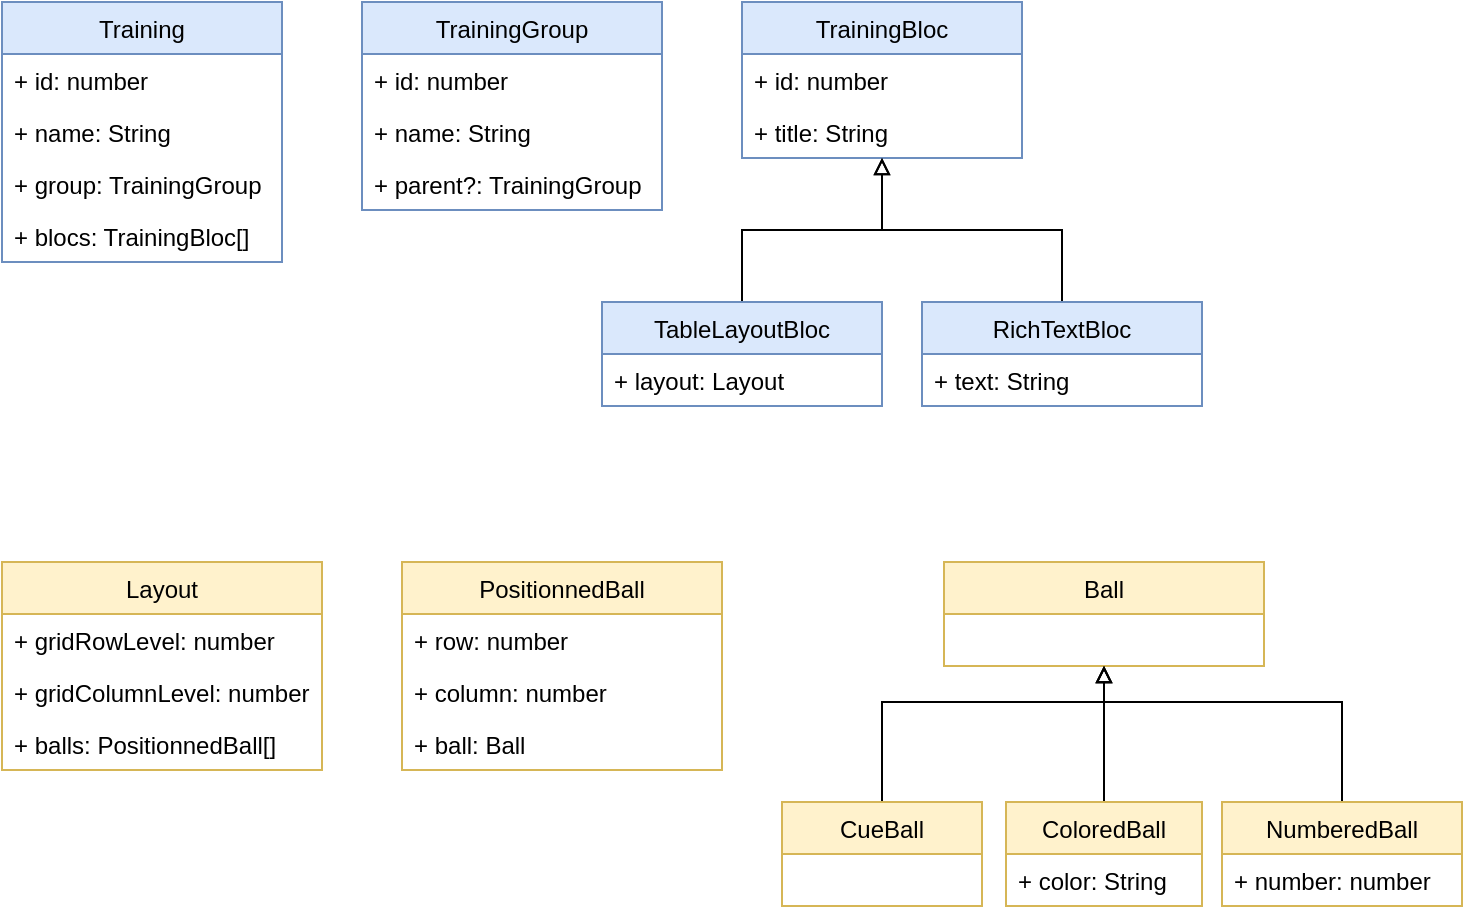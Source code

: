 <mxfile version="17.4.5" type="github">
  <diagram id="C5RBs43oDa-KdzZeNtuy" name="Page-1">
    <mxGraphModel dx="2062" dy="1114" grid="1" gridSize="10" guides="1" tooltips="1" connect="1" arrows="1" fold="1" page="1" pageScale="1" pageWidth="827" pageHeight="1169" math="0" shadow="0">
      <root>
        <mxCell id="WIyWlLk6GJQsqaUBKTNV-0" />
        <mxCell id="WIyWlLk6GJQsqaUBKTNV-1" parent="WIyWlLk6GJQsqaUBKTNV-0" />
        <mxCell id="wwJe6B4p9SqzF5om7poR-0" value="Training" style="swimlane;fontStyle=0;childLayout=stackLayout;horizontal=1;startSize=26;fillColor=#dae8fc;horizontalStack=0;resizeParent=1;resizeParentMax=0;resizeLast=0;collapsible=1;marginBottom=0;strokeColor=#6c8ebf;" vertex="1" parent="WIyWlLk6GJQsqaUBKTNV-1">
          <mxGeometry x="40" y="40" width="140" height="130" as="geometry" />
        </mxCell>
        <mxCell id="wwJe6B4p9SqzF5om7poR-1" value="+ id: number" style="text;strokeColor=none;fillColor=none;align=left;verticalAlign=top;spacingLeft=4;spacingRight=4;overflow=hidden;rotatable=0;points=[[0,0.5],[1,0.5]];portConstraint=eastwest;" vertex="1" parent="wwJe6B4p9SqzF5om7poR-0">
          <mxGeometry y="26" width="140" height="26" as="geometry" />
        </mxCell>
        <mxCell id="wwJe6B4p9SqzF5om7poR-2" value="+ name: String" style="text;strokeColor=none;fillColor=none;align=left;verticalAlign=top;spacingLeft=4;spacingRight=4;overflow=hidden;rotatable=0;points=[[0,0.5],[1,0.5]];portConstraint=eastwest;" vertex="1" parent="wwJe6B4p9SqzF5om7poR-0">
          <mxGeometry y="52" width="140" height="26" as="geometry" />
        </mxCell>
        <mxCell id="wwJe6B4p9SqzF5om7poR-47" value="+ group: TrainingGroup" style="text;strokeColor=none;fillColor=none;align=left;verticalAlign=top;spacingLeft=4;spacingRight=4;overflow=hidden;rotatable=0;points=[[0,0.5],[1,0.5]];portConstraint=eastwest;" vertex="1" parent="wwJe6B4p9SqzF5om7poR-0">
          <mxGeometry y="78" width="140" height="26" as="geometry" />
        </mxCell>
        <mxCell id="wwJe6B4p9SqzF5om7poR-3" value="+ blocs: TrainingBloc[]" style="text;strokeColor=none;fillColor=none;align=left;verticalAlign=top;spacingLeft=4;spacingRight=4;overflow=hidden;rotatable=0;points=[[0,0.5],[1,0.5]];portConstraint=eastwest;" vertex="1" parent="wwJe6B4p9SqzF5om7poR-0">
          <mxGeometry y="104" width="140" height="26" as="geometry" />
        </mxCell>
        <mxCell id="wwJe6B4p9SqzF5om7poR-4" value="TrainingBloc" style="swimlane;fontStyle=0;childLayout=stackLayout;horizontal=1;startSize=26;fillColor=#dae8fc;horizontalStack=0;resizeParent=1;resizeParentMax=0;resizeLast=0;collapsible=1;marginBottom=0;strokeColor=#6c8ebf;" vertex="1" parent="WIyWlLk6GJQsqaUBKTNV-1">
          <mxGeometry x="410" y="40" width="140" height="78" as="geometry" />
        </mxCell>
        <mxCell id="wwJe6B4p9SqzF5om7poR-9" value="+ id: number" style="text;strokeColor=none;fillColor=none;align=left;verticalAlign=top;spacingLeft=4;spacingRight=4;overflow=hidden;rotatable=0;points=[[0,0.5],[1,0.5]];portConstraint=eastwest;" vertex="1" parent="wwJe6B4p9SqzF5om7poR-4">
          <mxGeometry y="26" width="140" height="26" as="geometry" />
        </mxCell>
        <mxCell id="wwJe6B4p9SqzF5om7poR-13" value="+ title: String" style="text;strokeColor=none;fillColor=none;align=left;verticalAlign=top;spacingLeft=4;spacingRight=4;overflow=hidden;rotatable=0;points=[[0,0.5],[1,0.5]];portConstraint=eastwest;" vertex="1" parent="wwJe6B4p9SqzF5om7poR-4">
          <mxGeometry y="52" width="140" height="26" as="geometry" />
        </mxCell>
        <mxCell id="wwJe6B4p9SqzF5om7poR-12" style="edgeStyle=orthogonalEdgeStyle;rounded=0;orthogonalLoop=1;jettySize=auto;html=1;endArrow=block;endFill=0;" edge="1" parent="WIyWlLk6GJQsqaUBKTNV-1" source="wwJe6B4p9SqzF5om7poR-8" target="wwJe6B4p9SqzF5om7poR-4">
          <mxGeometry relative="1" as="geometry" />
        </mxCell>
        <mxCell id="wwJe6B4p9SqzF5om7poR-8" value="TableLayoutBloc" style="swimlane;fontStyle=0;childLayout=stackLayout;horizontal=1;startSize=26;fillColor=#dae8fc;horizontalStack=0;resizeParent=1;resizeParentMax=0;resizeLast=0;collapsible=1;marginBottom=0;strokeColor=#6c8ebf;" vertex="1" parent="WIyWlLk6GJQsqaUBKTNV-1">
          <mxGeometry x="340" y="190" width="140" height="52" as="geometry" />
        </mxCell>
        <mxCell id="wwJe6B4p9SqzF5om7poR-10" value="+ layout: Layout" style="text;strokeColor=none;fillColor=none;align=left;verticalAlign=top;spacingLeft=4;spacingRight=4;overflow=hidden;rotatable=0;points=[[0,0.5],[1,0.5]];portConstraint=eastwest;" vertex="1" parent="wwJe6B4p9SqzF5om7poR-8">
          <mxGeometry y="26" width="140" height="26" as="geometry" />
        </mxCell>
        <mxCell id="wwJe6B4p9SqzF5om7poR-16" style="edgeStyle=orthogonalEdgeStyle;rounded=0;orthogonalLoop=1;jettySize=auto;html=1;endArrow=block;endFill=0;" edge="1" parent="WIyWlLk6GJQsqaUBKTNV-1" source="wwJe6B4p9SqzF5om7poR-14" target="wwJe6B4p9SqzF5om7poR-4">
          <mxGeometry relative="1" as="geometry" />
        </mxCell>
        <mxCell id="wwJe6B4p9SqzF5om7poR-14" value="RichTextBloc" style="swimlane;fontStyle=0;childLayout=stackLayout;horizontal=1;startSize=26;fillColor=#dae8fc;horizontalStack=0;resizeParent=1;resizeParentMax=0;resizeLast=0;collapsible=1;marginBottom=0;strokeColor=#6c8ebf;" vertex="1" parent="WIyWlLk6GJQsqaUBKTNV-1">
          <mxGeometry x="500" y="190" width="140" height="52" as="geometry" />
        </mxCell>
        <mxCell id="wwJe6B4p9SqzF5om7poR-15" value="+ text: String" style="text;strokeColor=none;fillColor=none;align=left;verticalAlign=top;spacingLeft=4;spacingRight=4;overflow=hidden;rotatable=0;points=[[0,0.5],[1,0.5]];portConstraint=eastwest;" vertex="1" parent="wwJe6B4p9SqzF5om7poR-14">
          <mxGeometry y="26" width="140" height="26" as="geometry" />
        </mxCell>
        <mxCell id="wwJe6B4p9SqzF5om7poR-17" value="Layout" style="swimlane;fontStyle=0;childLayout=stackLayout;horizontal=1;startSize=26;fillColor=#fff2cc;horizontalStack=0;resizeParent=1;resizeParentMax=0;resizeLast=0;collapsible=1;marginBottom=0;strokeColor=#d6b656;" vertex="1" parent="WIyWlLk6GJQsqaUBKTNV-1">
          <mxGeometry x="40" y="320" width="160" height="104" as="geometry" />
        </mxCell>
        <mxCell id="wwJe6B4p9SqzF5om7poR-18" value="+ gridRowLevel: number" style="text;strokeColor=none;fillColor=none;align=left;verticalAlign=top;spacingLeft=4;spacingRight=4;overflow=hidden;rotatable=0;points=[[0,0.5],[1,0.5]];portConstraint=eastwest;" vertex="1" parent="wwJe6B4p9SqzF5om7poR-17">
          <mxGeometry y="26" width="160" height="26" as="geometry" />
        </mxCell>
        <mxCell id="wwJe6B4p9SqzF5om7poR-19" value="+ gridColumnLevel: number" style="text;strokeColor=none;fillColor=none;align=left;verticalAlign=top;spacingLeft=4;spacingRight=4;overflow=hidden;rotatable=0;points=[[0,0.5],[1,0.5]];portConstraint=eastwest;" vertex="1" parent="wwJe6B4p9SqzF5om7poR-17">
          <mxGeometry y="52" width="160" height="26" as="geometry" />
        </mxCell>
        <mxCell id="wwJe6B4p9SqzF5om7poR-23" value="+ balls: PositionnedBall[]" style="text;strokeColor=none;fillColor=none;align=left;verticalAlign=top;spacingLeft=4;spacingRight=4;overflow=hidden;rotatable=0;points=[[0,0.5],[1,0.5]];portConstraint=eastwest;" vertex="1" parent="wwJe6B4p9SqzF5om7poR-17">
          <mxGeometry y="78" width="160" height="26" as="geometry" />
        </mxCell>
        <mxCell id="wwJe6B4p9SqzF5om7poR-20" value="PositionnedBall" style="swimlane;fontStyle=0;childLayout=stackLayout;horizontal=1;startSize=26;fillColor=#fff2cc;horizontalStack=0;resizeParent=1;resizeParentMax=0;resizeLast=0;collapsible=1;marginBottom=0;strokeColor=#d6b656;" vertex="1" parent="WIyWlLk6GJQsqaUBKTNV-1">
          <mxGeometry x="240" y="320" width="160" height="104" as="geometry" />
        </mxCell>
        <mxCell id="wwJe6B4p9SqzF5om7poR-21" value="+ row: number" style="text;strokeColor=none;fillColor=none;align=left;verticalAlign=top;spacingLeft=4;spacingRight=4;overflow=hidden;rotatable=0;points=[[0,0.5],[1,0.5]];portConstraint=eastwest;" vertex="1" parent="wwJe6B4p9SqzF5om7poR-20">
          <mxGeometry y="26" width="160" height="26" as="geometry" />
        </mxCell>
        <mxCell id="wwJe6B4p9SqzF5om7poR-22" value="+ column: number" style="text;strokeColor=none;fillColor=none;align=left;verticalAlign=top;spacingLeft=4;spacingRight=4;overflow=hidden;rotatable=0;points=[[0,0.5],[1,0.5]];portConstraint=eastwest;" vertex="1" parent="wwJe6B4p9SqzF5om7poR-20">
          <mxGeometry y="52" width="160" height="26" as="geometry" />
        </mxCell>
        <mxCell id="wwJe6B4p9SqzF5om7poR-24" value="+ ball: Ball" style="text;strokeColor=none;fillColor=none;align=left;verticalAlign=top;spacingLeft=4;spacingRight=4;overflow=hidden;rotatable=0;points=[[0,0.5],[1,0.5]];portConstraint=eastwest;" vertex="1" parent="wwJe6B4p9SqzF5om7poR-20">
          <mxGeometry y="78" width="160" height="26" as="geometry" />
        </mxCell>
        <mxCell id="wwJe6B4p9SqzF5om7poR-25" value="Ball" style="swimlane;fontStyle=0;childLayout=stackLayout;horizontal=1;startSize=26;fillColor=#fff2cc;horizontalStack=0;resizeParent=1;resizeParentMax=0;resizeLast=0;collapsible=1;marginBottom=0;strokeColor=#d6b656;" vertex="1" parent="WIyWlLk6GJQsqaUBKTNV-1">
          <mxGeometry x="511" y="320" width="160" height="52" as="geometry" />
        </mxCell>
        <mxCell id="wwJe6B4p9SqzF5om7poR-41" style="edgeStyle=orthogonalEdgeStyle;rounded=0;orthogonalLoop=1;jettySize=auto;html=1;endArrow=block;endFill=0;entryX=0.5;entryY=1;entryDx=0;entryDy=0;" edge="1" parent="WIyWlLk6GJQsqaUBKTNV-1" source="wwJe6B4p9SqzF5om7poR-39" target="wwJe6B4p9SqzF5om7poR-25">
          <mxGeometry relative="1" as="geometry">
            <Array as="points">
              <mxPoint x="480" y="390" />
              <mxPoint x="591" y="390" />
            </Array>
          </mxGeometry>
        </mxCell>
        <mxCell id="wwJe6B4p9SqzF5om7poR-39" value="CueBall" style="swimlane;fontStyle=0;childLayout=stackLayout;horizontal=1;startSize=26;fillColor=#fff2cc;horizontalStack=0;resizeParent=1;resizeParentMax=0;resizeLast=0;collapsible=1;marginBottom=0;strokeColor=#d6b656;" vertex="1" parent="WIyWlLk6GJQsqaUBKTNV-1">
          <mxGeometry x="430" y="440" width="100" height="52" as="geometry" />
        </mxCell>
        <mxCell id="wwJe6B4p9SqzF5om7poR-42" style="edgeStyle=orthogonalEdgeStyle;rounded=0;orthogonalLoop=1;jettySize=auto;html=1;endArrow=block;endFill=0;" edge="1" parent="WIyWlLk6GJQsqaUBKTNV-1" source="wwJe6B4p9SqzF5om7poR-40" target="wwJe6B4p9SqzF5om7poR-25">
          <mxGeometry relative="1" as="geometry" />
        </mxCell>
        <mxCell id="wwJe6B4p9SqzF5om7poR-40" value="ColoredBall" style="swimlane;fontStyle=0;childLayout=stackLayout;horizontal=1;startSize=26;fillColor=#fff2cc;horizontalStack=0;resizeParent=1;resizeParentMax=0;resizeLast=0;collapsible=1;marginBottom=0;strokeColor=#d6b656;" vertex="1" parent="WIyWlLk6GJQsqaUBKTNV-1">
          <mxGeometry x="542" y="440" width="98" height="52" as="geometry" />
        </mxCell>
        <mxCell id="wwJe6B4p9SqzF5om7poR-45" value="+ color: String" style="text;strokeColor=none;fillColor=none;align=left;verticalAlign=top;spacingLeft=4;spacingRight=4;overflow=hidden;rotatable=0;points=[[0,0.5],[1,0.5]];portConstraint=eastwest;" vertex="1" parent="wwJe6B4p9SqzF5om7poR-40">
          <mxGeometry y="26" width="98" height="26" as="geometry" />
        </mxCell>
        <mxCell id="wwJe6B4p9SqzF5om7poR-44" style="edgeStyle=orthogonalEdgeStyle;rounded=0;orthogonalLoop=1;jettySize=auto;html=1;endArrow=block;endFill=0;" edge="1" parent="WIyWlLk6GJQsqaUBKTNV-1" source="wwJe6B4p9SqzF5om7poR-43" target="wwJe6B4p9SqzF5om7poR-25">
          <mxGeometry relative="1" as="geometry">
            <Array as="points">
              <mxPoint x="710" y="390" />
              <mxPoint x="591" y="390" />
            </Array>
          </mxGeometry>
        </mxCell>
        <mxCell id="wwJe6B4p9SqzF5om7poR-43" value="NumberedBall" style="swimlane;fontStyle=0;childLayout=stackLayout;horizontal=1;startSize=26;fillColor=#fff2cc;horizontalStack=0;resizeParent=1;resizeParentMax=0;resizeLast=0;collapsible=1;marginBottom=0;strokeColor=#d6b656;" vertex="1" parent="WIyWlLk6GJQsqaUBKTNV-1">
          <mxGeometry x="650" y="440" width="120" height="52" as="geometry" />
        </mxCell>
        <mxCell id="wwJe6B4p9SqzF5om7poR-46" value="+ number: number" style="text;strokeColor=none;fillColor=none;align=left;verticalAlign=top;spacingLeft=4;spacingRight=4;overflow=hidden;rotatable=0;points=[[0,0.5],[1,0.5]];portConstraint=eastwest;" vertex="1" parent="wwJe6B4p9SqzF5om7poR-43">
          <mxGeometry y="26" width="120" height="26" as="geometry" />
        </mxCell>
        <mxCell id="wwJe6B4p9SqzF5om7poR-48" value="TrainingGroup" style="swimlane;fontStyle=0;childLayout=stackLayout;horizontal=1;startSize=26;fillColor=#dae8fc;horizontalStack=0;resizeParent=1;resizeParentMax=0;resizeLast=0;collapsible=1;marginBottom=0;strokeColor=#6c8ebf;" vertex="1" parent="WIyWlLk6GJQsqaUBKTNV-1">
          <mxGeometry x="220" y="40" width="150" height="104" as="geometry" />
        </mxCell>
        <mxCell id="wwJe6B4p9SqzF5om7poR-49" value="+ id: number" style="text;strokeColor=none;fillColor=none;align=left;verticalAlign=top;spacingLeft=4;spacingRight=4;overflow=hidden;rotatable=0;points=[[0,0.5],[1,0.5]];portConstraint=eastwest;" vertex="1" parent="wwJe6B4p9SqzF5om7poR-48">
          <mxGeometry y="26" width="150" height="26" as="geometry" />
        </mxCell>
        <mxCell id="wwJe6B4p9SqzF5om7poR-50" value="+ name: String" style="text;strokeColor=none;fillColor=none;align=left;verticalAlign=top;spacingLeft=4;spacingRight=4;overflow=hidden;rotatable=0;points=[[0,0.5],[1,0.5]];portConstraint=eastwest;" vertex="1" parent="wwJe6B4p9SqzF5om7poR-48">
          <mxGeometry y="52" width="150" height="26" as="geometry" />
        </mxCell>
        <mxCell id="wwJe6B4p9SqzF5om7poR-51" value="+ parent?: TrainingGroup" style="text;strokeColor=none;fillColor=none;align=left;verticalAlign=top;spacingLeft=4;spacingRight=4;overflow=hidden;rotatable=0;points=[[0,0.5],[1,0.5]];portConstraint=eastwest;" vertex="1" parent="wwJe6B4p9SqzF5om7poR-48">
          <mxGeometry y="78" width="150" height="26" as="geometry" />
        </mxCell>
      </root>
    </mxGraphModel>
  </diagram>
</mxfile>
